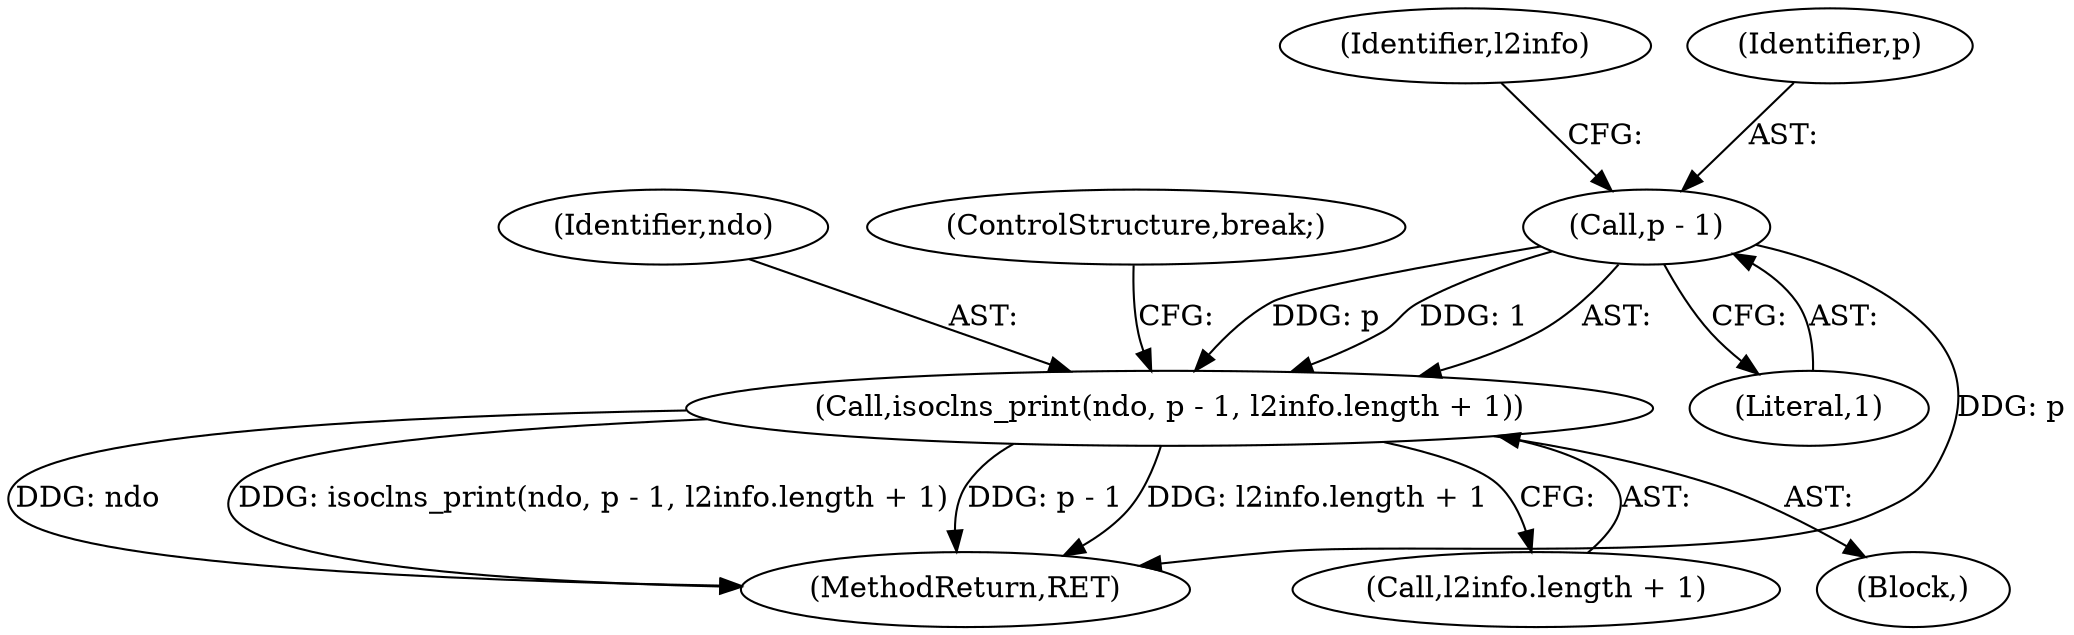 digraph "0_tcpdump_1dcd10aceabbc03bf571ea32b892c522cbe923de_8@pointer" {
"1000164" [label="(Call,p - 1)"];
"1000162" [label="(Call,isoclns_print(ndo, p - 1, l2info.length + 1))"];
"1000162" [label="(Call,isoclns_print(ndo, p - 1, l2info.length + 1))"];
"1000169" [label="(Identifier,l2info)"];
"1000190" [label="(MethodReturn,RET)"];
"1000167" [label="(Call,l2info.length + 1)"];
"1000154" [label="(Block,)"];
"1000163" [label="(Identifier,ndo)"];
"1000165" [label="(Identifier,p)"];
"1000172" [label="(ControlStructure,break;)"];
"1000166" [label="(Literal,1)"];
"1000164" [label="(Call,p - 1)"];
"1000164" -> "1000162"  [label="AST: "];
"1000164" -> "1000166"  [label="CFG: "];
"1000165" -> "1000164"  [label="AST: "];
"1000166" -> "1000164"  [label="AST: "];
"1000169" -> "1000164"  [label="CFG: "];
"1000164" -> "1000190"  [label="DDG: p"];
"1000164" -> "1000162"  [label="DDG: p"];
"1000164" -> "1000162"  [label="DDG: 1"];
"1000162" -> "1000154"  [label="AST: "];
"1000162" -> "1000167"  [label="CFG: "];
"1000163" -> "1000162"  [label="AST: "];
"1000167" -> "1000162"  [label="AST: "];
"1000172" -> "1000162"  [label="CFG: "];
"1000162" -> "1000190"  [label="DDG: p - 1"];
"1000162" -> "1000190"  [label="DDG: l2info.length + 1"];
"1000162" -> "1000190"  [label="DDG: ndo"];
"1000162" -> "1000190"  [label="DDG: isoclns_print(ndo, p - 1, l2info.length + 1)"];
}
